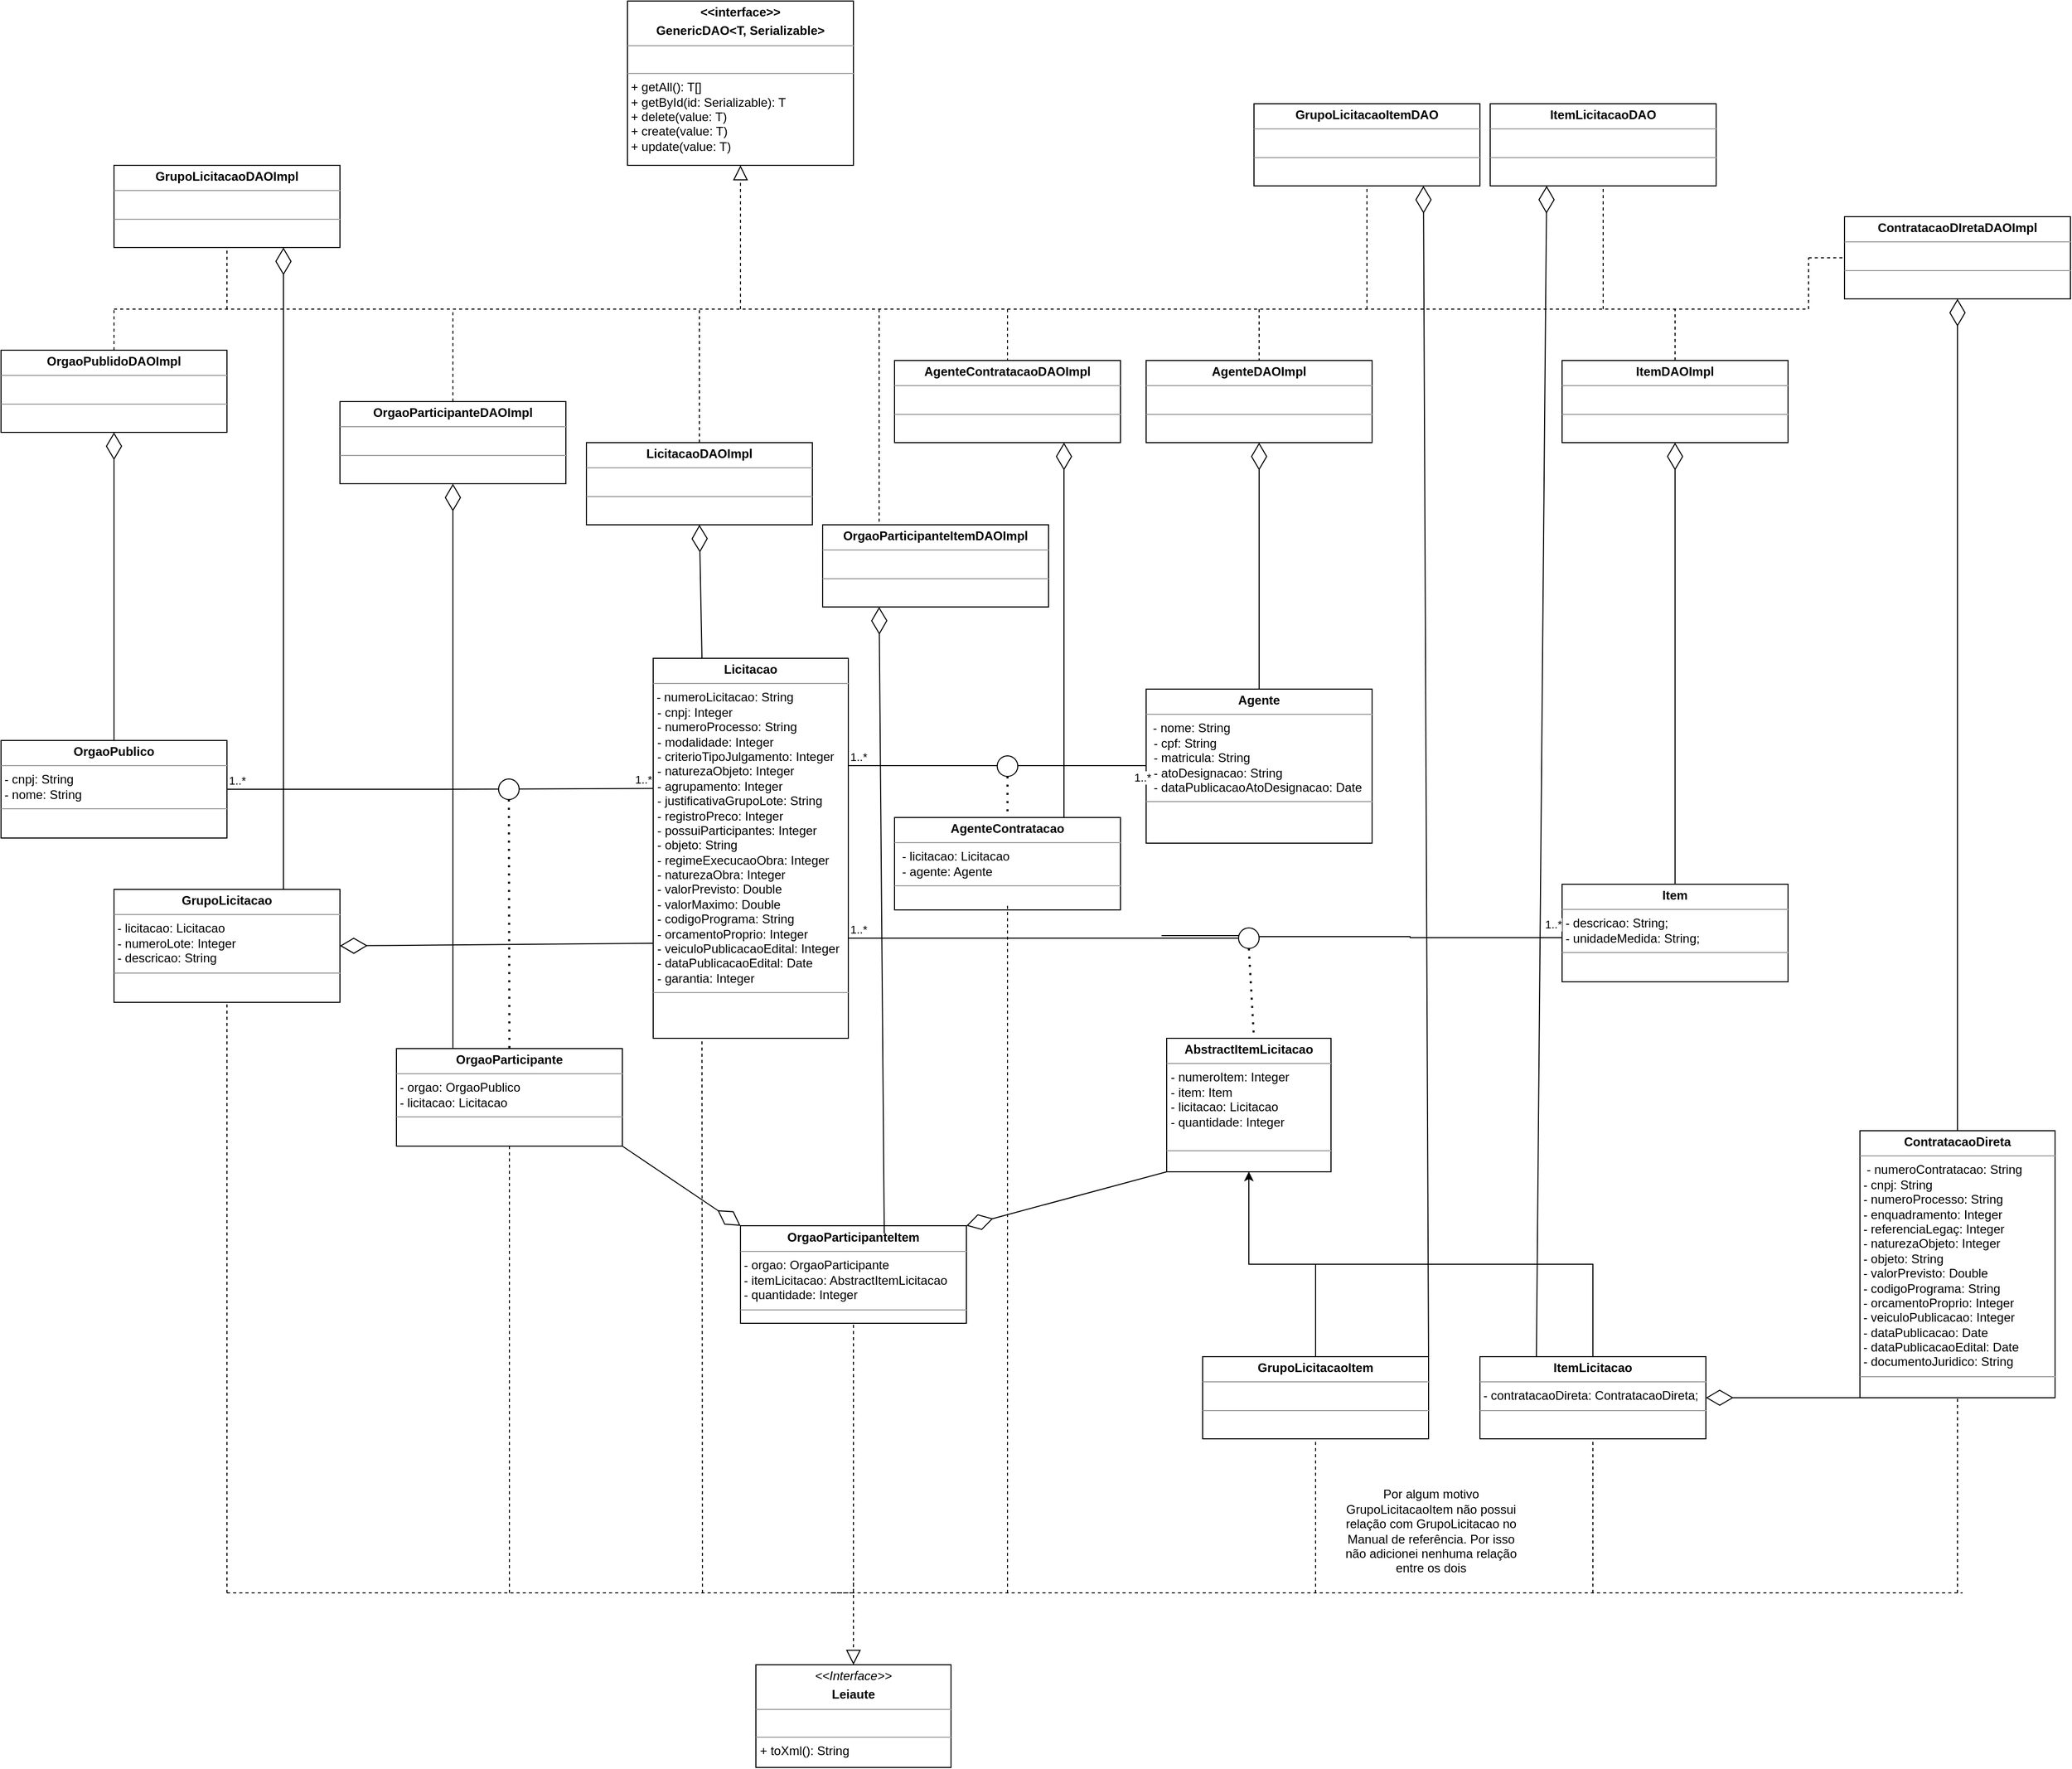 <mxfile version="21.7.4" type="github">
  <diagram id="C5RBs43oDa-KdzZeNtuy" name="Page-1">
    <mxGraphModel dx="2488" dy="1155" grid="1" gridSize="10" guides="1" tooltips="1" connect="1" arrows="1" fold="1" page="1" pageScale="1" pageWidth="2339" pageHeight="3300" math="0" shadow="0">
      <root>
        <mxCell id="WIyWlLk6GJQsqaUBKTNV-0" />
        <mxCell id="WIyWlLk6GJQsqaUBKTNV-1" parent="WIyWlLk6GJQsqaUBKTNV-0" />
        <mxCell id="pMRX2iktSqoQI3OCFCf_-0" value="&lt;p style=&quot;margin:0px;margin-top:4px;text-align:center;&quot;&gt;&lt;b&gt;Licitacao&lt;/b&gt;&lt;/p&gt;&lt;hr size=&quot;1&quot;&gt;&amp;nbsp;- numeroLicitacao: String&lt;p style=&quot;margin:0px;margin-left:4px;&quot;&gt;- cnpj: Integer&lt;br&gt;- numeroProcesso: String&lt;br&gt;- modalidade: Integer&lt;br&gt;- criterioTipoJulgamento: Integer&lt;br&gt;- naturezaObjeto: Integer&lt;br&gt;- agrupamento: Integer&lt;br&gt;- justificativaGrupoLote: String&lt;br&gt;- registroPreco: Integer&lt;br&gt;- possuiParticipantes: Integer&lt;br&gt;- objeto: String&lt;br&gt;- regimeExecucaoObra: Integer&lt;br&gt;- naturezaObra: Integer&lt;br&gt;- valorPrevisto: Double&lt;br&gt;- valorMaximo: Double&lt;br&gt;- codigoPrograma: String&lt;br&gt;- orcamentoProprio: Integer&lt;br&gt;- veiculoPublicacaoEdital: Integer&lt;br&gt;- dataPublicacaoEdital: Date&lt;br&gt;- garantia: Integer&lt;/p&gt;&lt;hr size=&quot;1&quot;&gt;&lt;p style=&quot;margin:0px;margin-left:4px;&quot;&gt;&lt;br&gt;&lt;/p&gt;" style="verticalAlign=top;align=left;overflow=fill;fontSize=12;fontFamily=Helvetica;html=1;whiteSpace=wrap;" parent="WIyWlLk6GJQsqaUBKTNV-1" vertex="1">
          <mxGeometry x="775" y="1910" width="190" height="370" as="geometry" />
        </mxCell>
        <mxCell id="pMRX2iktSqoQI3OCFCf_-1" value="&lt;p style=&quot;margin:0px;margin-top:4px;text-align:center;&quot;&gt;&lt;b&gt;ContratacaoDireta&lt;/b&gt;&lt;/p&gt;&lt;hr size=&quot;1&quot;&gt;&amp;nbsp; - numeroContratacao: String&lt;br&gt;&amp;nbsp;- cnpj: String&lt;br&gt;&amp;nbsp;- numeroProcesso: String&lt;br&gt;&amp;nbsp;- enquadramento: Integer&lt;br&gt;&amp;nbsp;- referenciaLegaç: Integer&lt;br&gt;&amp;nbsp;- naturezaObjeto: Integer&lt;br&gt;&amp;nbsp;- objeto: String&lt;br&gt;&amp;nbsp;- valorPrevisto: Double&lt;br&gt;&amp;nbsp;- codigoPrograma: String&lt;br&gt;&amp;nbsp;- orcamentoProprio: Integer&lt;br&gt;&amp;nbsp;- veiculoPublicacao: Integer&lt;br&gt;&amp;nbsp;- dataPublicacao: Date&lt;br&gt;&amp;nbsp;- dataPublicacaoEdital: Date&lt;br&gt;&amp;nbsp;- documentoJuridico: String&lt;br&gt;&lt;hr size=&quot;1&quot;&gt;&lt;p style=&quot;margin:0px;margin-left:4px;&quot;&gt;&lt;br&gt;&lt;/p&gt;" style="verticalAlign=top;align=left;overflow=fill;fontSize=12;fontFamily=Helvetica;html=1;whiteSpace=wrap;" parent="WIyWlLk6GJQsqaUBKTNV-1" vertex="1">
          <mxGeometry x="1950" y="2370" width="190" height="260" as="geometry" />
        </mxCell>
        <mxCell id="pMRX2iktSqoQI3OCFCf_-6" value="&lt;p style=&quot;margin:0px;margin-top:4px;text-align:center;&quot;&gt;&lt;b&gt;Agente&lt;/b&gt;&lt;/p&gt;&lt;hr size=&quot;1&quot;&gt;&amp;nbsp; - nome: String&lt;p style=&quot;margin:0px;margin-left:4px;&quot;&gt;&amp;nbsp;- cpf: String&lt;br&gt;&amp;nbsp;- matricula: String&lt;br&gt;&amp;nbsp;- atoDesignacao: String&lt;br&gt;&amp;nbsp;- dataPublicacaoAtoDesignacao: Date&lt;/p&gt;&lt;hr size=&quot;1&quot;&gt;&lt;p style=&quot;margin:0px;margin-left:4px;&quot;&gt;&lt;br&gt;&lt;/p&gt;" style="verticalAlign=top;align=left;overflow=fill;fontSize=12;fontFamily=Helvetica;html=1;whiteSpace=wrap;" parent="WIyWlLk6GJQsqaUBKTNV-1" vertex="1">
          <mxGeometry x="1255" y="1940" width="220" height="150" as="geometry" />
        </mxCell>
        <mxCell id="pMRX2iktSqoQI3OCFCf_-7" value="&lt;p style=&quot;margin:0px;margin-top:4px;text-align:center;&quot;&gt;&lt;b&gt;AgenteContratacao&lt;/b&gt;&lt;/p&gt;&lt;hr size=&quot;1&quot;&gt;&lt;p style=&quot;margin:0px;margin-left:4px;&quot;&gt;&amp;nbsp;- licitacao: Licitacao&lt;br&gt;&amp;nbsp;- agente: Agente&lt;br&gt;&lt;/p&gt;&lt;hr size=&quot;1&quot;&gt;&lt;p style=&quot;margin:0px;margin-left:4px;&quot;&gt;&lt;br&gt;&lt;/p&gt;" style="verticalAlign=top;align=left;overflow=fill;fontSize=12;fontFamily=Helvetica;html=1;whiteSpace=wrap;" parent="WIyWlLk6GJQsqaUBKTNV-1" vertex="1">
          <mxGeometry x="1010" y="2065" width="220" height="90" as="geometry" />
        </mxCell>
        <mxCell id="pMRX2iktSqoQI3OCFCf_-8" value="" style="endArrow=none;html=1;edgeStyle=orthogonalEdgeStyle;rounded=0;exitX=1;exitY=0.5;exitDx=0;exitDy=0;entryX=0;entryY=0.5;entryDx=0;entryDy=0;" parent="WIyWlLk6GJQsqaUBKTNV-1" edge="1">
          <mxGeometry relative="1" as="geometry">
            <mxPoint x="965" y="2014.52" as="sourcePoint" />
            <mxPoint x="1255" y="2014.52" as="targetPoint" />
          </mxGeometry>
        </mxCell>
        <mxCell id="pMRX2iktSqoQI3OCFCf_-9" value="&lt;div&gt;1..*&lt;/div&gt;" style="edgeLabel;resizable=0;html=1;align=left;verticalAlign=bottom;" parent="pMRX2iktSqoQI3OCFCf_-8" connectable="0" vertex="1">
          <mxGeometry x="-1" relative="1" as="geometry" />
        </mxCell>
        <mxCell id="pMRX2iktSqoQI3OCFCf_-10" value="&lt;div&gt;1..*&lt;/div&gt;" style="edgeLabel;resizable=0;html=1;align=right;verticalAlign=bottom;" parent="pMRX2iktSqoQI3OCFCf_-8" connectable="0" vertex="1">
          <mxGeometry x="1" relative="1" as="geometry">
            <mxPoint x="5" y="20" as="offset" />
          </mxGeometry>
        </mxCell>
        <mxCell id="pMRX2iktSqoQI3OCFCf_-12" value="" style="ellipse;whiteSpace=wrap;html=1;aspect=fixed;" parent="WIyWlLk6GJQsqaUBKTNV-1" vertex="1">
          <mxGeometry x="1110" y="2005" width="20" height="20" as="geometry" />
        </mxCell>
        <mxCell id="pMRX2iktSqoQI3OCFCf_-15" value="" style="endArrow=none;dashed=1;html=1;dashPattern=1 3;strokeWidth=2;rounded=0;entryX=0.5;entryY=0;entryDx=0;entryDy=0;" parent="WIyWlLk6GJQsqaUBKTNV-1" source="pMRX2iktSqoQI3OCFCf_-12" target="pMRX2iktSqoQI3OCFCf_-7" edge="1">
          <mxGeometry width="50" height="50" relative="1" as="geometry">
            <mxPoint x="1080" y="2135" as="sourcePoint" />
            <mxPoint x="1130" y="2085" as="targetPoint" />
          </mxGeometry>
        </mxCell>
        <mxCell id="pMRX2iktSqoQI3OCFCf_-49" style="edgeStyle=orthogonalEdgeStyle;rounded=0;orthogonalLoop=1;jettySize=auto;html=1;exitX=0.5;exitY=0;exitDx=0;exitDy=0;entryX=0.5;entryY=1;entryDx=0;entryDy=0;" parent="WIyWlLk6GJQsqaUBKTNV-1" source="pMRX2iktSqoQI3OCFCf_-16" target="pMRX2iktSqoQI3OCFCf_-45" edge="1">
          <mxGeometry relative="1" as="geometry" />
        </mxCell>
        <mxCell id="pMRX2iktSqoQI3OCFCf_-16" value="&lt;p style=&quot;margin:0px;margin-top:4px;text-align:center;&quot;&gt;&lt;b&gt;ItemLicitacao&lt;/b&gt;&lt;/p&gt;&lt;hr size=&quot;1&quot;&gt;&amp;nbsp;- contratacaoDireta: ContratacaoDireta;&lt;hr size=&quot;1&quot;&gt;&lt;p style=&quot;margin:0px;margin-left:4px;&quot;&gt;&lt;br&gt;&lt;/p&gt;" style="verticalAlign=top;align=left;overflow=fill;fontSize=12;fontFamily=Helvetica;html=1;whiteSpace=wrap;" parent="WIyWlLk6GJQsqaUBKTNV-1" vertex="1">
          <mxGeometry x="1580" y="2590" width="220" height="80" as="geometry" />
        </mxCell>
        <mxCell id="pMRX2iktSqoQI3OCFCf_-19" value="&lt;p style=&quot;margin:0px;margin-top:4px;text-align:center;&quot;&gt;&lt;b&gt;GrupoLicitacao&lt;/b&gt;&lt;/p&gt;&lt;hr size=&quot;1&quot;&gt;&lt;div&gt;&amp;nbsp;- licitacao: Licitacao&amp;nbsp;&lt;/div&gt;&lt;div&gt;&amp;nbsp;- numeroLote: Integer&amp;nbsp;&amp;nbsp;&lt;/div&gt;&lt;div&gt;&amp;nbsp;- descricao: String&lt;/div&gt;&lt;hr size=&quot;1&quot;&gt;&lt;p style=&quot;margin:0px;margin-left:4px;&quot;&gt;&lt;br&gt;&lt;/p&gt;" style="verticalAlign=top;align=left;overflow=fill;fontSize=12;fontFamily=Helvetica;html=1;whiteSpace=wrap;" parent="WIyWlLk6GJQsqaUBKTNV-1" vertex="1">
          <mxGeometry x="250" y="2135" width="220" height="110" as="geometry" />
        </mxCell>
        <mxCell id="pMRX2iktSqoQI3OCFCf_-20" value="" style="endArrow=diamondThin;endFill=0;endSize=24;html=1;rounded=0;exitX=0;exitY=0.75;exitDx=0;exitDy=0;entryX=1;entryY=0.5;entryDx=0;entryDy=0;" parent="WIyWlLk6GJQsqaUBKTNV-1" source="pMRX2iktSqoQI3OCFCf_-0" target="pMRX2iktSqoQI3OCFCf_-19" edge="1">
          <mxGeometry width="160" relative="1" as="geometry">
            <mxPoint x="1125" y="2290" as="sourcePoint" />
            <mxPoint x="1290" y="2415" as="targetPoint" />
          </mxGeometry>
        </mxCell>
        <mxCell id="pMRX2iktSqoQI3OCFCf_-51" style="edgeStyle=orthogonalEdgeStyle;rounded=0;orthogonalLoop=1;jettySize=auto;html=1;exitX=0.5;exitY=0;exitDx=0;exitDy=0;entryX=0.5;entryY=1;entryDx=0;entryDy=0;" parent="WIyWlLk6GJQsqaUBKTNV-1" source="pMRX2iktSqoQI3OCFCf_-22" target="pMRX2iktSqoQI3OCFCf_-45" edge="1">
          <mxGeometry relative="1" as="geometry" />
        </mxCell>
        <mxCell id="pMRX2iktSqoQI3OCFCf_-22" value="&lt;p style=&quot;margin:0px;margin-top:4px;text-align:center;&quot;&gt;&lt;b&gt;GrupoLicitacaoItem&lt;/b&gt;&lt;/p&gt;&lt;hr size=&quot;1&quot;&gt;&lt;div&gt;&lt;br&gt;&lt;/div&gt;&lt;hr size=&quot;1&quot;&gt;" style="verticalAlign=top;align=left;overflow=fill;fontSize=12;fontFamily=Helvetica;html=1;whiteSpace=wrap;" parent="WIyWlLk6GJQsqaUBKTNV-1" vertex="1">
          <mxGeometry x="1310" y="2590" width="220" height="80" as="geometry" />
        </mxCell>
        <mxCell id="pMRX2iktSqoQI3OCFCf_-24" value="&lt;p style=&quot;margin:0px;margin-top:4px;text-align:center;&quot;&gt;&lt;b&gt;Item&lt;/b&gt;&lt;/p&gt;&lt;hr size=&quot;1&quot;&gt;&amp;nbsp;- descricao: String;&lt;br&gt;&amp;nbsp;- unidadeMedida: String;&lt;hr size=&quot;1&quot;&gt;&lt;p style=&quot;margin:0px;margin-left:4px;&quot;&gt;&lt;br&gt;&lt;/p&gt;" style="verticalAlign=top;align=left;overflow=fill;fontSize=12;fontFamily=Helvetica;html=1;whiteSpace=wrap;" parent="WIyWlLk6GJQsqaUBKTNV-1" vertex="1">
          <mxGeometry x="1660" y="2130" width="220" height="95" as="geometry" />
        </mxCell>
        <mxCell id="pMRX2iktSqoQI3OCFCf_-31" value="&lt;p style=&quot;margin:0px;margin-top:4px;text-align:center;&quot;&gt;&lt;b&gt;OrgaoPublico&lt;/b&gt;&lt;br&gt;&lt;/p&gt;&lt;hr size=&quot;1&quot;&gt;&lt;div&gt;&amp;nbsp;- cnpj: String&lt;/div&gt;&lt;div&gt;&amp;nbsp;- nome: String&lt;br&gt;&lt;/div&gt;&lt;hr size=&quot;1&quot;&gt;&lt;p style=&quot;margin:0px;margin-left:4px;&quot;&gt;&lt;br&gt;&lt;/p&gt;" style="verticalAlign=top;align=left;overflow=fill;fontSize=12;fontFamily=Helvetica;html=1;whiteSpace=wrap;" parent="WIyWlLk6GJQsqaUBKTNV-1" vertex="1">
          <mxGeometry x="140" y="1990" width="220" height="95" as="geometry" />
        </mxCell>
        <mxCell id="pMRX2iktSqoQI3OCFCf_-32" value="" style="endArrow=none;html=1;edgeStyle=orthogonalEdgeStyle;rounded=0;entryX=0.002;entryY=0.198;entryDx=0;entryDy=0;entryPerimeter=0;" parent="WIyWlLk6GJQsqaUBKTNV-1" source="pMRX2iktSqoQI3OCFCf_-31" edge="1">
          <mxGeometry relative="1" as="geometry">
            <mxPoint x="484.48" y="2037.5" as="sourcePoint" />
            <mxPoint x="774.86" y="2036.8" as="targetPoint" />
          </mxGeometry>
        </mxCell>
        <mxCell id="pMRX2iktSqoQI3OCFCf_-33" value="&lt;div&gt;1..*&lt;/div&gt;" style="edgeLabel;resizable=0;html=1;align=left;verticalAlign=bottom;" parent="pMRX2iktSqoQI3OCFCf_-32" connectable="0" vertex="1">
          <mxGeometry x="-1" relative="1" as="geometry" />
        </mxCell>
        <mxCell id="pMRX2iktSqoQI3OCFCf_-34" value="&lt;div&gt;1..*&lt;/div&gt;" style="edgeLabel;resizable=0;html=1;align=right;verticalAlign=bottom;" parent="pMRX2iktSqoQI3OCFCf_-32" connectable="0" vertex="1">
          <mxGeometry x="1" relative="1" as="geometry" />
        </mxCell>
        <mxCell id="pMRX2iktSqoQI3OCFCf_-35" value="" style="ellipse;whiteSpace=wrap;html=1;aspect=fixed;" parent="WIyWlLk6GJQsqaUBKTNV-1" vertex="1">
          <mxGeometry x="624.48" y="2027.5" width="20" height="20" as="geometry" />
        </mxCell>
        <mxCell id="pMRX2iktSqoQI3OCFCf_-36" value="" style="endArrow=none;dashed=1;html=1;dashPattern=1 3;strokeWidth=2;rounded=0;entryX=0.5;entryY=0;entryDx=0;entryDy=0;" parent="WIyWlLk6GJQsqaUBKTNV-1" source="pMRX2iktSqoQI3OCFCf_-35" target="pMRX2iktSqoQI3OCFCf_-37" edge="1">
          <mxGeometry width="50" height="50" relative="1" as="geometry">
            <mxPoint x="595" y="2010" as="sourcePoint" />
            <mxPoint x="635" y="2050" as="targetPoint" />
          </mxGeometry>
        </mxCell>
        <mxCell id="pMRX2iktSqoQI3OCFCf_-37" value="&lt;p style=&quot;margin:0px;margin-top:4px;text-align:center;&quot;&gt;&lt;b&gt;OrgaoParticipante&lt;/b&gt;&lt;br&gt;&lt;/p&gt;&lt;hr size=&quot;1&quot;&gt;&lt;div&gt;&amp;nbsp;- orgao: OrgaoPublico&lt;/div&gt;&lt;div&gt;&amp;nbsp;- licitacao: Licitacao&lt;br&gt;&lt;/div&gt;&lt;hr size=&quot;1&quot;&gt;&lt;p style=&quot;margin:0px;margin-left:4px;&quot;&gt;&lt;br&gt;&lt;/p&gt;" style="verticalAlign=top;align=left;overflow=fill;fontSize=12;fontFamily=Helvetica;html=1;whiteSpace=wrap;" parent="WIyWlLk6GJQsqaUBKTNV-1" vertex="1">
          <mxGeometry x="525" y="2290" width="220" height="95" as="geometry" />
        </mxCell>
        <mxCell id="pMRX2iktSqoQI3OCFCf_-38" value="&lt;p style=&quot;margin:0px;margin-top:4px;text-align:center;&quot;&gt;&lt;b&gt;OrgaoParticipanteItem&lt;/b&gt;&lt;br&gt;&lt;/p&gt;&lt;hr size=&quot;1&quot;&gt;&lt;div&gt;&amp;nbsp;- orgao: OrgaoParticipante&lt;br&gt;&lt;/div&gt;&lt;div&gt;&amp;nbsp;- itemLicitacao: AbstractItemLicitacao&lt;/div&gt;&lt;div&gt;&amp;nbsp;- quantidade: Integer&lt;br&gt;&lt;/div&gt;&lt;hr size=&quot;1&quot;&gt;&lt;p style=&quot;margin:0px;margin-left:4px;&quot;&gt;&lt;br&gt;&lt;/p&gt;" style="verticalAlign=top;align=left;overflow=fill;fontSize=12;fontFamily=Helvetica;html=1;whiteSpace=wrap;" parent="WIyWlLk6GJQsqaUBKTNV-1" vertex="1">
          <mxGeometry x="860" y="2462.5" width="220" height="95" as="geometry" />
        </mxCell>
        <mxCell id="pMRX2iktSqoQI3OCFCf_-45" value="&lt;p style=&quot;margin:0px;margin-top:4px;text-align:center;&quot;&gt;&lt;b&gt;AbstractItemLicitacao&lt;/b&gt;&lt;br&gt;&lt;/p&gt;&lt;hr size=&quot;1&quot;&gt;&lt;p style=&quot;margin:0px;margin-left:4px;&quot;&gt;- numeroItem: Integer&lt;/p&gt;&lt;p style=&quot;margin:0px;margin-left:4px;&quot;&gt;- item: Item&lt;/p&gt;&lt;p style=&quot;margin:0px;margin-left:4px;&quot;&gt;- licitacao: Licitacao&lt;/p&gt;&lt;p style=&quot;margin:0px;margin-left:4px;&quot;&gt;- quantidade: Integer&lt;br&gt;&lt;/p&gt;&lt;p style=&quot;margin:0px;margin-left:4px;&quot;&gt;&lt;br&gt;&lt;/p&gt;&lt;hr size=&quot;1&quot;&gt;&lt;p style=&quot;margin:0px;margin-left:4px;&quot;&gt;&lt;br&gt;&lt;/p&gt;" style="verticalAlign=top;align=left;overflow=fill;fontSize=12;fontFamily=Helvetica;html=1;whiteSpace=wrap;" parent="WIyWlLk6GJQsqaUBKTNV-1" vertex="1">
          <mxGeometry x="1275" y="2280" width="160" height="130" as="geometry" />
        </mxCell>
        <mxCell id="pMRX2iktSqoQI3OCFCf_-52" value="" style="endArrow=diamondThin;endFill=0;endSize=24;html=1;rounded=0;exitX=0;exitY=1;exitDx=0;exitDy=0;entryX=1;entryY=0.5;entryDx=0;entryDy=0;" parent="WIyWlLk6GJQsqaUBKTNV-1" source="pMRX2iktSqoQI3OCFCf_-1" target="pMRX2iktSqoQI3OCFCf_-16" edge="1">
          <mxGeometry width="160" relative="1" as="geometry">
            <mxPoint x="975" y="2290" as="sourcePoint" />
            <mxPoint x="1360" y="2390" as="targetPoint" />
          </mxGeometry>
        </mxCell>
        <mxCell id="pMRX2iktSqoQI3OCFCf_-56" value="Por algum motivo GrupoLicitacaoItem não possui relação com GrupoLicitacao no Manual de referência. Por isso não adicionei nenhuma relação entre os dois" style="text;html=1;strokeColor=none;fillColor=none;align=center;verticalAlign=middle;whiteSpace=wrap;rounded=0;" parent="WIyWlLk6GJQsqaUBKTNV-1" vertex="1">
          <mxGeometry x="1440" y="2720" width="185" height="80" as="geometry" />
        </mxCell>
        <mxCell id="pMRX2iktSqoQI3OCFCf_-58" value="" style="endArrow=none;html=1;edgeStyle=orthogonalEdgeStyle;rounded=0;entryX=0;entryY=0.5;entryDx=0;entryDy=0;" parent="WIyWlLk6GJQsqaUBKTNV-1" target="pMRX2iktSqoQI3OCFCf_-24" edge="1">
          <mxGeometry relative="1" as="geometry">
            <mxPoint x="1360" y="2181" as="sourcePoint" />
            <mxPoint x="1655" y="2183.75" as="targetPoint" />
            <Array as="points">
              <mxPoint x="1512" y="2181" />
              <mxPoint x="1512" y="2182" />
            </Array>
          </mxGeometry>
        </mxCell>
        <mxCell id="pMRX2iktSqoQI3OCFCf_-60" value="&lt;div&gt;1..*&lt;/div&gt;" style="edgeLabel;resizable=0;html=1;align=right;verticalAlign=bottom;" parent="pMRX2iktSqoQI3OCFCf_-58" connectable="0" vertex="1">
          <mxGeometry x="1" relative="1" as="geometry" />
        </mxCell>
        <mxCell id="pMRX2iktSqoQI3OCFCf_-62" value="" style="endArrow=none;dashed=1;html=1;dashPattern=1 3;strokeWidth=2;rounded=0;entryX=0.5;entryY=0;entryDx=0;entryDy=0;exitX=0.5;exitY=1;exitDx=0;exitDy=0;" parent="WIyWlLk6GJQsqaUBKTNV-1" source="pMRX2iktSqoQI3OCFCf_-61" edge="1">
          <mxGeometry width="50" height="50" relative="1" as="geometry">
            <mxPoint x="1360" y="2190" as="sourcePoint" />
            <mxPoint x="1360" y="2280" as="targetPoint" />
          </mxGeometry>
        </mxCell>
        <mxCell id="pMRX2iktSqoQI3OCFCf_-63" value="" style="endArrow=none;html=1;edgeStyle=orthogonalEdgeStyle;rounded=0;exitX=1;exitY=0.75;exitDx=0;exitDy=0;" parent="WIyWlLk6GJQsqaUBKTNV-1" edge="1">
          <mxGeometry relative="1" as="geometry">
            <mxPoint x="965" y="2182.48" as="sourcePoint" />
            <mxPoint x="1270" y="2180" as="targetPoint" />
            <Array as="points">
              <mxPoint x="1360" y="2182" />
              <mxPoint x="1360" y="2180" />
            </Array>
          </mxGeometry>
        </mxCell>
        <mxCell id="pMRX2iktSqoQI3OCFCf_-64" value="&lt;div&gt;1..*&lt;/div&gt;" style="edgeLabel;resizable=0;html=1;align=left;verticalAlign=bottom;" parent="pMRX2iktSqoQI3OCFCf_-63" connectable="0" vertex="1">
          <mxGeometry x="-1" relative="1" as="geometry" />
        </mxCell>
        <mxCell id="pMRX2iktSqoQI3OCFCf_-66" value="" style="endArrow=diamondThin;endFill=0;endSize=24;html=1;rounded=0;exitX=0;exitY=1;exitDx=0;exitDy=0;entryX=1;entryY=0;entryDx=0;entryDy=0;" parent="WIyWlLk6GJQsqaUBKTNV-1" source="pMRX2iktSqoQI3OCFCf_-45" target="pMRX2iktSqoQI3OCFCf_-38" edge="1">
          <mxGeometry width="160" relative="1" as="geometry">
            <mxPoint x="1150" y="2425" as="sourcePoint" />
            <mxPoint x="1070" y="2485" as="targetPoint" />
          </mxGeometry>
        </mxCell>
        <mxCell id="pMRX2iktSqoQI3OCFCf_-67" value="" style="endArrow=diamondThin;endFill=0;endSize=24;html=1;rounded=0;exitX=1;exitY=1;exitDx=0;exitDy=0;entryX=0;entryY=0;entryDx=0;entryDy=0;" parent="WIyWlLk6GJQsqaUBKTNV-1" source="pMRX2iktSqoQI3OCFCf_-37" target="pMRX2iktSqoQI3OCFCf_-38" edge="1">
          <mxGeometry width="160" relative="1" as="geometry">
            <mxPoint x="1840" y="2580" as="sourcePoint" />
            <mxPoint x="1760" y="2640" as="targetPoint" />
          </mxGeometry>
        </mxCell>
        <mxCell id="dW7XB2EOjEEVIKZ2SlPr-0" value="&lt;p style=&quot;margin:0px;margin-top:4px;text-align:center;&quot;&gt;&lt;b&gt;&amp;lt;&amp;lt;interface&amp;gt;&amp;gt;&lt;br&gt;&lt;/b&gt;&lt;/p&gt;&lt;p style=&quot;margin:0px;margin-top:4px;text-align:center;&quot;&gt;&lt;b&gt;GenericDAO&amp;lt;T, Serializable&amp;gt;&lt;/b&gt;&lt;/p&gt;&lt;hr size=&quot;1&quot;&gt;&lt;br&gt;&lt;hr size=&quot;1&quot;&gt;&lt;div&gt;&amp;nbsp;+ getAll(): T[]&lt;/div&gt;&lt;div&gt;&amp;nbsp;+ getById(id: Serializable): T&lt;br&gt;&lt;/div&gt;&lt;div&gt;&amp;nbsp;+ delete(value: T)&lt;/div&gt;&lt;div&gt;&amp;nbsp;+ create(value: T)&lt;/div&gt;&amp;nbsp;+ update(value: T)&lt;p style=&quot;margin:0px;margin-left:4px;&quot;&gt;&lt;/p&gt;" style="verticalAlign=top;align=left;overflow=fill;fontSize=12;fontFamily=Helvetica;html=1;whiteSpace=wrap;" vertex="1" parent="WIyWlLk6GJQsqaUBKTNV-1">
          <mxGeometry x="750" y="1270" width="220" height="160" as="geometry" />
        </mxCell>
        <mxCell id="dW7XB2EOjEEVIKZ2SlPr-8" value="&lt;p style=&quot;margin:0px;margin-top:4px;text-align:center;&quot;&gt;&lt;b&gt;LicitacaoDAOImpl&lt;/b&gt;&lt;/p&gt;&lt;hr size=&quot;1&quot;&gt;&lt;br&gt;&lt;hr size=&quot;1&quot;&gt;&lt;br&gt;&lt;p style=&quot;margin:0px;margin-left:4px;&quot;&gt;&lt;/p&gt;" style="verticalAlign=top;align=left;overflow=fill;fontSize=12;fontFamily=Helvetica;html=1;whiteSpace=wrap;" vertex="1" parent="WIyWlLk6GJQsqaUBKTNV-1">
          <mxGeometry x="710" y="1700" width="220" height="80" as="geometry" />
        </mxCell>
        <mxCell id="dW7XB2EOjEEVIKZ2SlPr-11" value="" style="endArrow=diamondThin;endFill=0;endSize=24;html=1;rounded=0;exitX=0.25;exitY=0;exitDx=0;exitDy=0;entryX=0.5;entryY=1;entryDx=0;entryDy=0;" edge="1" parent="WIyWlLk6GJQsqaUBKTNV-1" source="pMRX2iktSqoQI3OCFCf_-0" target="dW7XB2EOjEEVIKZ2SlPr-8">
          <mxGeometry width="160" relative="1" as="geometry">
            <mxPoint x="1010" y="1830" as="sourcePoint" />
            <mxPoint x="1100" y="1870" as="targetPoint" />
          </mxGeometry>
        </mxCell>
        <mxCell id="dW7XB2EOjEEVIKZ2SlPr-15" value="&lt;p style=&quot;margin:0px;margin-top:4px;text-align:center;&quot;&gt;&lt;b&gt;AgenteContratacaoDAOImpl&lt;/b&gt;&lt;br&gt;&lt;/p&gt;&lt;hr size=&quot;1&quot;&gt;&lt;br&gt;&lt;hr size=&quot;1&quot;&gt;&lt;br&gt;&lt;p style=&quot;margin:0px;margin-left:4px;&quot;&gt;&lt;/p&gt;" style="verticalAlign=top;align=left;overflow=fill;fontSize=12;fontFamily=Helvetica;html=1;whiteSpace=wrap;" vertex="1" parent="WIyWlLk6GJQsqaUBKTNV-1">
          <mxGeometry x="1010" y="1620" width="220" height="80" as="geometry" />
        </mxCell>
        <mxCell id="dW7XB2EOjEEVIKZ2SlPr-17" value="" style="endArrow=diamondThin;endFill=0;endSize=24;html=1;rounded=0;exitX=0.75;exitY=0;exitDx=0;exitDy=0;entryX=0.75;entryY=1;entryDx=0;entryDy=0;" edge="1" parent="WIyWlLk6GJQsqaUBKTNV-1" source="pMRX2iktSqoQI3OCFCf_-7" target="dW7XB2EOjEEVIKZ2SlPr-15">
          <mxGeometry width="160" relative="1" as="geometry">
            <mxPoint x="1170" y="1970" as="sourcePoint" />
            <mxPoint x="1170" y="1900" as="targetPoint" />
          </mxGeometry>
        </mxCell>
        <mxCell id="dW7XB2EOjEEVIKZ2SlPr-18" value="&lt;p style=&quot;margin:0px;margin-top:4px;text-align:center;&quot;&gt;&lt;b&gt;AgenteDAOImpl&lt;/b&gt;&lt;br&gt;&lt;/p&gt;&lt;hr size=&quot;1&quot;&gt;&lt;br&gt;&lt;hr size=&quot;1&quot;&gt;&lt;br&gt;&lt;p style=&quot;margin:0px;margin-left:4px;&quot;&gt;&lt;/p&gt;" style="verticalAlign=top;align=left;overflow=fill;fontSize=12;fontFamily=Helvetica;html=1;whiteSpace=wrap;" vertex="1" parent="WIyWlLk6GJQsqaUBKTNV-1">
          <mxGeometry x="1255" y="1620" width="220" height="80" as="geometry" />
        </mxCell>
        <mxCell id="dW7XB2EOjEEVIKZ2SlPr-19" value="" style="endArrow=diamondThin;endFill=0;endSize=24;html=1;rounded=0;exitX=0.5;exitY=0;exitDx=0;exitDy=0;entryX=0.5;entryY=1;entryDx=0;entryDy=0;" edge="1" parent="WIyWlLk6GJQsqaUBKTNV-1" source="pMRX2iktSqoQI3OCFCf_-6" target="dW7XB2EOjEEVIKZ2SlPr-18">
          <mxGeometry width="160" relative="1" as="geometry">
            <mxPoint x="1390" y="1920" as="sourcePoint" />
            <mxPoint x="1390" y="1850" as="targetPoint" />
          </mxGeometry>
        </mxCell>
        <mxCell id="dW7XB2EOjEEVIKZ2SlPr-21" value="&lt;p style=&quot;margin:0px;margin-top:4px;text-align:center;&quot;&gt;&lt;b&gt;ItemDAOImpl&lt;/b&gt;&lt;/p&gt;&lt;hr size=&quot;1&quot;&gt;&lt;br&gt;&lt;hr size=&quot;1&quot;&gt;&lt;p style=&quot;margin:0px;margin-left:4px;&quot;&gt;&lt;br&gt;&lt;/p&gt;" style="verticalAlign=top;align=left;overflow=fill;fontSize=12;fontFamily=Helvetica;html=1;whiteSpace=wrap;" vertex="1" parent="WIyWlLk6GJQsqaUBKTNV-1">
          <mxGeometry x="1660" y="1620" width="220" height="80" as="geometry" />
        </mxCell>
        <mxCell id="dW7XB2EOjEEVIKZ2SlPr-22" value="" style="endArrow=diamondThin;endFill=0;endSize=24;html=1;rounded=0;exitX=0.5;exitY=0;exitDx=0;exitDy=0;entryX=0.5;entryY=1;entryDx=0;entryDy=0;" edge="1" parent="WIyWlLk6GJQsqaUBKTNV-1" source="pMRX2iktSqoQI3OCFCf_-24" target="dW7XB2EOjEEVIKZ2SlPr-21">
          <mxGeometry width="160" relative="1" as="geometry">
            <mxPoint x="1669.23" y="2010" as="sourcePoint" />
            <mxPoint x="1669.23" y="1910" as="targetPoint" />
          </mxGeometry>
        </mxCell>
        <mxCell id="dW7XB2EOjEEVIKZ2SlPr-24" value="&lt;p style=&quot;margin:0px;margin-top:4px;text-align:center;&quot;&gt;&lt;b&gt;ContratacaoDIretaDAOImpl&lt;/b&gt;&lt;/p&gt;&lt;hr size=&quot;1&quot;&gt;&lt;br&gt;&lt;hr size=&quot;1&quot;&gt;&lt;p style=&quot;margin:0px;margin-left:4px;&quot;&gt;&lt;br&gt;&lt;/p&gt;" style="verticalAlign=top;align=left;overflow=fill;fontSize=12;fontFamily=Helvetica;html=1;whiteSpace=wrap;" vertex="1" parent="WIyWlLk6GJQsqaUBKTNV-1">
          <mxGeometry x="1935" y="1480" width="220" height="80" as="geometry" />
        </mxCell>
        <mxCell id="dW7XB2EOjEEVIKZ2SlPr-25" value="" style="endArrow=diamondThin;endFill=0;endSize=24;html=1;rounded=0;exitX=0.5;exitY=0;exitDx=0;exitDy=0;entryX=0.5;entryY=1;entryDx=0;entryDy=0;" edge="1" parent="WIyWlLk6GJQsqaUBKTNV-1" source="pMRX2iktSqoQI3OCFCf_-1" target="dW7XB2EOjEEVIKZ2SlPr-24">
          <mxGeometry width="160" relative="1" as="geometry">
            <mxPoint x="1920" y="2047.5" as="sourcePoint" />
            <mxPoint x="1920" y="1742.5" as="targetPoint" />
          </mxGeometry>
        </mxCell>
        <mxCell id="dW7XB2EOjEEVIKZ2SlPr-28" value="&lt;p style=&quot;margin:0px;margin-top:4px;text-align:center;&quot;&gt;&lt;b&gt;OrgaoPublidoDAOImpl&lt;/b&gt;&lt;/p&gt;&lt;hr size=&quot;1&quot;&gt;&lt;br&gt;&lt;hr size=&quot;1&quot;&gt;&lt;br&gt;&lt;p style=&quot;margin:0px;margin-left:4px;&quot;&gt;&lt;/p&gt;" style="verticalAlign=top;align=left;overflow=fill;fontSize=12;fontFamily=Helvetica;html=1;whiteSpace=wrap;" vertex="1" parent="WIyWlLk6GJQsqaUBKTNV-1">
          <mxGeometry x="140" y="1610" width="220" height="80" as="geometry" />
        </mxCell>
        <mxCell id="dW7XB2EOjEEVIKZ2SlPr-29" value="" style="endArrow=diamondThin;endFill=0;endSize=24;html=1;rounded=0;exitX=0.5;exitY=0;exitDx=0;exitDy=0;entryX=0.5;entryY=1;entryDx=0;entryDy=0;" edge="1" parent="WIyWlLk6GJQsqaUBKTNV-1" source="pMRX2iktSqoQI3OCFCf_-31" target="dW7XB2EOjEEVIKZ2SlPr-28">
          <mxGeometry width="160" relative="1" as="geometry">
            <mxPoint x="280" y="1920" as="sourcePoint" />
            <mxPoint x="280" y="1850" as="targetPoint" />
          </mxGeometry>
        </mxCell>
        <mxCell id="dW7XB2EOjEEVIKZ2SlPr-31" value="&lt;p style=&quot;margin:0px;margin-top:4px;text-align:center;&quot;&gt;&lt;b&gt;GrupoLicitacaoDAOImpl&lt;/b&gt;&lt;/p&gt;&lt;hr size=&quot;1&quot;&gt;&lt;div&gt;&amp;nbsp;&lt;br&gt;&lt;/div&gt;&lt;hr size=&quot;1&quot;&gt;&lt;p style=&quot;margin:0px;margin-left:4px;&quot;&gt;&lt;br&gt;&lt;/p&gt;" style="verticalAlign=top;align=left;overflow=fill;fontSize=12;fontFamily=Helvetica;html=1;whiteSpace=wrap;" vertex="1" parent="WIyWlLk6GJQsqaUBKTNV-1">
          <mxGeometry x="250" y="1430" width="220" height="80" as="geometry" />
        </mxCell>
        <mxCell id="dW7XB2EOjEEVIKZ2SlPr-33" value="" style="endArrow=diamondThin;endFill=0;endSize=24;html=1;rounded=0;exitX=0.75;exitY=0;exitDx=0;exitDy=0;entryX=0.75;entryY=1;entryDx=0;entryDy=0;" edge="1" parent="WIyWlLk6GJQsqaUBKTNV-1" source="pMRX2iktSqoQI3OCFCf_-19" target="dW7XB2EOjEEVIKZ2SlPr-31">
          <mxGeometry width="160" relative="1" as="geometry">
            <mxPoint x="260" y="2000" as="sourcePoint" />
            <mxPoint x="260" y="1840" as="targetPoint" />
          </mxGeometry>
        </mxCell>
        <mxCell id="dW7XB2EOjEEVIKZ2SlPr-34" value="&lt;p style=&quot;margin:0px;margin-top:4px;text-align:center;&quot;&gt;&lt;b&gt;OrgaoParticipanteDAOImpl&lt;/b&gt;&lt;br&gt;&lt;/p&gt;&lt;hr size=&quot;1&quot;&gt;&lt;div&gt;&amp;nbsp;&lt;/div&gt;&lt;hr size=&quot;1&quot;&gt;&lt;p style=&quot;margin:0px;margin-left:4px;&quot;&gt;&lt;br&gt;&lt;/p&gt;" style="verticalAlign=top;align=left;overflow=fill;fontSize=12;fontFamily=Helvetica;html=1;whiteSpace=wrap;" vertex="1" parent="WIyWlLk6GJQsqaUBKTNV-1">
          <mxGeometry x="470" y="1660" width="220" height="80" as="geometry" />
        </mxCell>
        <mxCell id="dW7XB2EOjEEVIKZ2SlPr-36" value="" style="endArrow=diamondThin;endFill=0;endSize=24;html=1;rounded=0;exitX=0.25;exitY=0;exitDx=0;exitDy=0;entryX=0.5;entryY=1;entryDx=0;entryDy=0;" edge="1" parent="WIyWlLk6GJQsqaUBKTNV-1" source="pMRX2iktSqoQI3OCFCf_-37" target="dW7XB2EOjEEVIKZ2SlPr-34">
          <mxGeometry width="160" relative="1" as="geometry">
            <mxPoint x="450" y="1980" as="sourcePoint" />
            <mxPoint x="450" y="1820" as="targetPoint" />
          </mxGeometry>
        </mxCell>
        <mxCell id="dW7XB2EOjEEVIKZ2SlPr-37" value="&lt;p style=&quot;margin:0px;margin-top:4px;text-align:center;&quot;&gt;&lt;b&gt;OrgaoParticipanteItemDAOImpl&lt;/b&gt;&lt;br&gt;&lt;/p&gt;&lt;hr size=&quot;1&quot;&gt;&lt;br&gt;&lt;hr size=&quot;1&quot;&gt;&lt;br&gt;&lt;p style=&quot;margin:0px;margin-left:4px;&quot;&gt;&lt;/p&gt;" style="verticalAlign=top;align=left;overflow=fill;fontSize=12;fontFamily=Helvetica;html=1;whiteSpace=wrap;" vertex="1" parent="WIyWlLk6GJQsqaUBKTNV-1">
          <mxGeometry x="940" y="1780" width="220" height="80" as="geometry" />
        </mxCell>
        <mxCell id="dW7XB2EOjEEVIKZ2SlPr-39" value="" style="endArrow=diamondThin;endFill=0;endSize=24;html=1;rounded=0;entryX=0.25;entryY=1;entryDx=0;entryDy=0;" edge="1" parent="WIyWlLk6GJQsqaUBKTNV-1" target="dW7XB2EOjEEVIKZ2SlPr-37">
          <mxGeometry width="160" relative="1" as="geometry">
            <mxPoint x="1000" y="2470" as="sourcePoint" />
            <mxPoint x="1000" y="1875" as="targetPoint" />
          </mxGeometry>
        </mxCell>
        <mxCell id="dW7XB2EOjEEVIKZ2SlPr-40" value="&lt;p style=&quot;margin:0px;margin-top:4px;text-align:center;&quot;&gt;&lt;i&gt;&amp;lt;&amp;lt;Interface&amp;gt;&amp;gt;&lt;/i&gt;&lt;/p&gt;&lt;p style=&quot;margin:0px;margin-top:4px;text-align:center;&quot;&gt;&lt;b&gt;Leiaute&lt;/b&gt;&lt;br&gt;&lt;/p&gt;&lt;hr size=&quot;1&quot;&gt;&lt;p style=&quot;margin:0px;margin-left:4px;&quot;&gt;&lt;br&gt;&lt;/p&gt;&lt;hr size=&quot;1&quot;&gt;&lt;p style=&quot;margin:0px;margin-left:4px;&quot;&gt;+ toXml(): String&lt;br&gt;&lt;/p&gt;" style="verticalAlign=top;align=left;overflow=fill;fontSize=12;fontFamily=Helvetica;html=1;whiteSpace=wrap;" vertex="1" parent="WIyWlLk6GJQsqaUBKTNV-1">
          <mxGeometry x="875" y="2890" width="190" height="100" as="geometry" />
        </mxCell>
        <mxCell id="dW7XB2EOjEEVIKZ2SlPr-43" value="" style="endArrow=none;dashed=1;html=1;rounded=0;" edge="1" parent="WIyWlLk6GJQsqaUBKTNV-1">
          <mxGeometry width="50" height="50" relative="1" as="geometry">
            <mxPoint x="950" y="2820" as="sourcePoint" />
            <mxPoint x="2050" y="2820" as="targetPoint" />
          </mxGeometry>
        </mxCell>
        <mxCell id="dW7XB2EOjEEVIKZ2SlPr-45" value="" style="endArrow=none;dashed=1;html=1;rounded=0;entryX=0.5;entryY=1;entryDx=0;entryDy=0;" edge="1" parent="WIyWlLk6GJQsqaUBKTNV-1" target="pMRX2iktSqoQI3OCFCf_-1">
          <mxGeometry width="50" height="50" relative="1" as="geometry">
            <mxPoint x="2045" y="2820" as="sourcePoint" />
            <mxPoint x="1730" y="2660" as="targetPoint" />
          </mxGeometry>
        </mxCell>
        <mxCell id="dW7XB2EOjEEVIKZ2SlPr-46" value="" style="endArrow=none;dashed=1;html=1;rounded=0;entryX=0.5;entryY=1;entryDx=0;entryDy=0;" edge="1" parent="WIyWlLk6GJQsqaUBKTNV-1" target="pMRX2iktSqoQI3OCFCf_-16">
          <mxGeometry width="50" height="50" relative="1" as="geometry">
            <mxPoint x="1690" y="2820" as="sourcePoint" />
            <mxPoint x="1630" y="2780" as="targetPoint" />
          </mxGeometry>
        </mxCell>
        <mxCell id="dW7XB2EOjEEVIKZ2SlPr-47" value="" style="endArrow=none;dashed=1;html=1;rounded=0;entryX=0.5;entryY=1;entryDx=0;entryDy=0;" edge="1" parent="WIyWlLk6GJQsqaUBKTNV-1" target="pMRX2iktSqoQI3OCFCf_-22">
          <mxGeometry width="50" height="50" relative="1" as="geometry">
            <mxPoint x="1420" y="2820" as="sourcePoint" />
            <mxPoint x="1210" y="2700" as="targetPoint" />
          </mxGeometry>
        </mxCell>
        <mxCell id="dW7XB2EOjEEVIKZ2SlPr-49" value="" style="endArrow=none;dashed=1;html=1;rounded=0;entryX=0.5;entryY=1;entryDx=0;entryDy=0;" edge="1" parent="WIyWlLk6GJQsqaUBKTNV-1" target="pMRX2iktSqoQI3OCFCf_-38">
          <mxGeometry width="50" height="50" relative="1" as="geometry">
            <mxPoint x="970" y="2820" as="sourcePoint" />
            <mxPoint x="965" y="2710" as="targetPoint" />
          </mxGeometry>
        </mxCell>
        <mxCell id="dW7XB2EOjEEVIKZ2SlPr-50" value="" style="endArrow=none;dashed=1;html=1;rounded=0;" edge="1" parent="WIyWlLk6GJQsqaUBKTNV-1">
          <mxGeometry width="50" height="50" relative="1" as="geometry">
            <mxPoint x="1120" y="2820" as="sourcePoint" />
            <mxPoint x="1120" y="2150" as="targetPoint" />
          </mxGeometry>
        </mxCell>
        <mxCell id="dW7XB2EOjEEVIKZ2SlPr-51" value="" style="endArrow=block;dashed=1;endFill=0;endSize=12;html=1;rounded=0;entryX=0.5;entryY=0;entryDx=0;entryDy=0;" edge="1" parent="WIyWlLk6GJQsqaUBKTNV-1" target="dW7XB2EOjEEVIKZ2SlPr-40">
          <mxGeometry width="160" relative="1" as="geometry">
            <mxPoint x="970" y="2810" as="sourcePoint" />
            <mxPoint x="1090" y="2970" as="targetPoint" />
          </mxGeometry>
        </mxCell>
        <mxCell id="dW7XB2EOjEEVIKZ2SlPr-53" value="" style="endArrow=none;dashed=1;html=1;rounded=0;" edge="1" parent="WIyWlLk6GJQsqaUBKTNV-1">
          <mxGeometry width="50" height="50" relative="1" as="geometry">
            <mxPoint x="360" y="2820" as="sourcePoint" />
            <mxPoint x="970" y="2820" as="targetPoint" />
          </mxGeometry>
        </mxCell>
        <mxCell id="dW7XB2EOjEEVIKZ2SlPr-54" value="" style="endArrow=none;dashed=1;html=1;rounded=0;entryX=0.25;entryY=1;entryDx=0;entryDy=0;" edge="1" parent="WIyWlLk6GJQsqaUBKTNV-1" target="pMRX2iktSqoQI3OCFCf_-0">
          <mxGeometry width="50" height="50" relative="1" as="geometry">
            <mxPoint x="823" y="2820" as="sourcePoint" />
            <mxPoint x="815" y="2385" as="targetPoint" />
          </mxGeometry>
        </mxCell>
        <mxCell id="dW7XB2EOjEEVIKZ2SlPr-55" value="" style="endArrow=none;dashed=1;html=1;rounded=0;entryX=0.5;entryY=1;entryDx=0;entryDy=0;" edge="1" parent="WIyWlLk6GJQsqaUBKTNV-1" target="pMRX2iktSqoQI3OCFCf_-37">
          <mxGeometry width="50" height="50" relative="1" as="geometry">
            <mxPoint x="635" y="2820" as="sourcePoint" />
            <mxPoint x="465" y="2454" as="targetPoint" />
          </mxGeometry>
        </mxCell>
        <mxCell id="dW7XB2EOjEEVIKZ2SlPr-56" value="" style="endArrow=none;dashed=1;html=1;rounded=0;entryX=0.5;entryY=1;entryDx=0;entryDy=0;" edge="1" parent="WIyWlLk6GJQsqaUBKTNV-1" target="pMRX2iktSqoQI3OCFCf_-19">
          <mxGeometry width="50" height="50" relative="1" as="geometry">
            <mxPoint x="360" y="2820" as="sourcePoint" />
            <mxPoint x="340" y="2245" as="targetPoint" />
          </mxGeometry>
        </mxCell>
        <mxCell id="dW7XB2EOjEEVIKZ2SlPr-58" value="" style="endArrow=none;dashed=1;html=1;dashPattern=1 3;strokeWidth=2;rounded=0;entryX=0.5;entryY=0;entryDx=0;entryDy=0;" edge="1" parent="WIyWlLk6GJQsqaUBKTNV-1" target="pMRX2iktSqoQI3OCFCf_-61">
          <mxGeometry width="50" height="50" relative="1" as="geometry">
            <mxPoint x="1360" y="2190" as="sourcePoint" />
            <mxPoint x="1360" y="2280" as="targetPoint" />
          </mxGeometry>
        </mxCell>
        <mxCell id="pMRX2iktSqoQI3OCFCf_-61" value="" style="ellipse;whiteSpace=wrap;html=1;aspect=fixed;" parent="WIyWlLk6GJQsqaUBKTNV-1" vertex="1">
          <mxGeometry x="1345" y="2172.5" width="20" height="20" as="geometry" />
        </mxCell>
        <mxCell id="dW7XB2EOjEEVIKZ2SlPr-59" value="&lt;p style=&quot;margin:0px;margin-top:4px;text-align:center;&quot;&gt;&lt;b&gt;GrupoLicitacaoItemDAO&lt;/b&gt;&lt;br&gt;&lt;/p&gt;&lt;hr size=&quot;1&quot;&gt;&lt;br&gt;&lt;hr size=&quot;1&quot;&gt;&lt;br&gt;&lt;p style=&quot;margin:0px;margin-left:4px;&quot;&gt;&lt;/p&gt;" style="verticalAlign=top;align=left;overflow=fill;fontSize=12;fontFamily=Helvetica;html=1;whiteSpace=wrap;" vertex="1" parent="WIyWlLk6GJQsqaUBKTNV-1">
          <mxGeometry x="1360" y="1370" width="220" height="80" as="geometry" />
        </mxCell>
        <mxCell id="dW7XB2EOjEEVIKZ2SlPr-60" value="&lt;p style=&quot;margin:0px;margin-top:4px;text-align:center;&quot;&gt;&lt;b&gt;ItemLicitacaoDAO&lt;/b&gt;&lt;br&gt;&lt;/p&gt;&lt;hr size=&quot;1&quot;&gt;&lt;br&gt;&lt;hr size=&quot;1&quot;&gt;&lt;br&gt;&lt;p style=&quot;margin:0px;margin-left:4px;&quot;&gt;&lt;/p&gt;" style="verticalAlign=top;align=left;overflow=fill;fontSize=12;fontFamily=Helvetica;html=1;whiteSpace=wrap;" vertex="1" parent="WIyWlLk6GJQsqaUBKTNV-1">
          <mxGeometry x="1590" y="1370" width="220" height="80" as="geometry" />
        </mxCell>
        <mxCell id="dW7XB2EOjEEVIKZ2SlPr-61" value="" style="endArrow=diamondThin;endFill=0;endSize=24;html=1;rounded=0;exitX=1;exitY=0;exitDx=0;exitDy=0;entryX=0.75;entryY=1;entryDx=0;entryDy=0;" edge="1" parent="WIyWlLk6GJQsqaUBKTNV-1" source="pMRX2iktSqoQI3OCFCf_-22" target="dW7XB2EOjEEVIKZ2SlPr-59">
          <mxGeometry width="160" relative="1" as="geometry">
            <mxPoint x="1520" y="1920" as="sourcePoint" />
            <mxPoint x="1520" y="1680" as="targetPoint" />
          </mxGeometry>
        </mxCell>
        <mxCell id="dW7XB2EOjEEVIKZ2SlPr-62" value="" style="endArrow=diamondThin;endFill=0;endSize=24;html=1;rounded=0;exitX=0.25;exitY=0;exitDx=0;exitDy=0;entryX=0.25;entryY=1;entryDx=0;entryDy=0;" edge="1" parent="WIyWlLk6GJQsqaUBKTNV-1" source="pMRX2iktSqoQI3OCFCf_-16" target="dW7XB2EOjEEVIKZ2SlPr-60">
          <mxGeometry width="160" relative="1" as="geometry">
            <mxPoint x="1550" y="2600" as="sourcePoint" />
            <mxPoint x="1590" y="1460" as="targetPoint" />
          </mxGeometry>
        </mxCell>
        <mxCell id="dW7XB2EOjEEVIKZ2SlPr-64" value="" style="endArrow=block;dashed=1;endFill=0;endSize=12;html=1;rounded=0;entryX=0.5;entryY=1;entryDx=0;entryDy=0;" edge="1" parent="WIyWlLk6GJQsqaUBKTNV-1" target="dW7XB2EOjEEVIKZ2SlPr-0">
          <mxGeometry width="160" relative="1" as="geometry">
            <mxPoint x="860" y="1570" as="sourcePoint" />
            <mxPoint x="920" y="1660" as="targetPoint" />
          </mxGeometry>
        </mxCell>
        <mxCell id="dW7XB2EOjEEVIKZ2SlPr-67" value="" style="endArrow=none;dashed=1;html=1;rounded=0;" edge="1" parent="WIyWlLk6GJQsqaUBKTNV-1">
          <mxGeometry width="50" height="50" relative="1" as="geometry">
            <mxPoint x="250" y="1570" as="sourcePoint" />
            <mxPoint x="1900" y="1570" as="targetPoint" />
          </mxGeometry>
        </mxCell>
        <mxCell id="dW7XB2EOjEEVIKZ2SlPr-68" value="" style="endArrow=none;dashed=1;html=1;rounded=0;" edge="1" parent="WIyWlLk6GJQsqaUBKTNV-1">
          <mxGeometry width="50" height="50" relative="1" as="geometry">
            <mxPoint x="1900" y="1570" as="sourcePoint" />
            <mxPoint x="1900" y="1520" as="targetPoint" />
          </mxGeometry>
        </mxCell>
        <mxCell id="dW7XB2EOjEEVIKZ2SlPr-69" value="" style="endArrow=none;dashed=1;html=1;rounded=0;entryX=0;entryY=0.5;entryDx=0;entryDy=0;" edge="1" parent="WIyWlLk6GJQsqaUBKTNV-1" target="dW7XB2EOjEEVIKZ2SlPr-24">
          <mxGeometry width="50" height="50" relative="1" as="geometry">
            <mxPoint x="1900" y="1520" as="sourcePoint" />
            <mxPoint x="1900" y="1490" as="targetPoint" />
          </mxGeometry>
        </mxCell>
        <mxCell id="dW7XB2EOjEEVIKZ2SlPr-70" value="" style="endArrow=none;dashed=1;html=1;rounded=0;entryX=0.5;entryY=1;entryDx=0;entryDy=0;" edge="1" parent="WIyWlLk6GJQsqaUBKTNV-1" target="dW7XB2EOjEEVIKZ2SlPr-60">
          <mxGeometry width="50" height="50" relative="1" as="geometry">
            <mxPoint x="1700" y="1570" as="sourcePoint" />
            <mxPoint x="1699.47" y="1495" as="targetPoint" />
          </mxGeometry>
        </mxCell>
        <mxCell id="dW7XB2EOjEEVIKZ2SlPr-71" value="" style="endArrow=none;dashed=1;html=1;rounded=0;entryX=0.5;entryY=1;entryDx=0;entryDy=0;" edge="1" parent="WIyWlLk6GJQsqaUBKTNV-1" target="dW7XB2EOjEEVIKZ2SlPr-59">
          <mxGeometry width="50" height="50" relative="1" as="geometry">
            <mxPoint x="1470" y="1570" as="sourcePoint" />
            <mxPoint x="1450" y="1470" as="targetPoint" />
          </mxGeometry>
        </mxCell>
        <mxCell id="dW7XB2EOjEEVIKZ2SlPr-72" value="" style="endArrow=none;dashed=1;html=1;rounded=0;entryX=0.5;entryY=0;entryDx=0;entryDy=0;" edge="1" parent="WIyWlLk6GJQsqaUBKTNV-1" target="dW7XB2EOjEEVIKZ2SlPr-18">
          <mxGeometry width="50" height="50" relative="1" as="geometry">
            <mxPoint x="1365" y="1570" as="sourcePoint" />
            <mxPoint x="1280" y="1570" as="targetPoint" />
          </mxGeometry>
        </mxCell>
        <mxCell id="dW7XB2EOjEEVIKZ2SlPr-74" value="" style="endArrow=none;dashed=1;html=1;rounded=0;entryX=0.5;entryY=0;entryDx=0;entryDy=0;" edge="1" parent="WIyWlLk6GJQsqaUBKTNV-1" target="dW7XB2EOjEEVIKZ2SlPr-15">
          <mxGeometry width="50" height="50" relative="1" as="geometry">
            <mxPoint x="1120" y="1570" as="sourcePoint" />
            <mxPoint x="1375" y="1630" as="targetPoint" />
          </mxGeometry>
        </mxCell>
        <mxCell id="dW7XB2EOjEEVIKZ2SlPr-76" value="" style="endArrow=none;dashed=1;html=1;rounded=0;entryX=0.25;entryY=0;entryDx=0;entryDy=0;" edge="1" parent="WIyWlLk6GJQsqaUBKTNV-1" target="dW7XB2EOjEEVIKZ2SlPr-37">
          <mxGeometry width="50" height="50" relative="1" as="geometry">
            <mxPoint x="995" y="1570" as="sourcePoint" />
            <mxPoint x="1130" y="1630" as="targetPoint" />
          </mxGeometry>
        </mxCell>
        <mxCell id="dW7XB2EOjEEVIKZ2SlPr-77" value="" style="endArrow=none;dashed=1;html=1;rounded=0;exitX=0.5;exitY=0;exitDx=0;exitDy=0;" edge="1" parent="WIyWlLk6GJQsqaUBKTNV-1" source="dW7XB2EOjEEVIKZ2SlPr-8">
          <mxGeometry width="50" height="50" relative="1" as="geometry">
            <mxPoint x="1140" y="1590" as="sourcePoint" />
            <mxPoint x="820" y="1570" as="targetPoint" />
          </mxGeometry>
        </mxCell>
        <mxCell id="dW7XB2EOjEEVIKZ2SlPr-78" value="" style="endArrow=none;dashed=1;html=1;rounded=0;exitX=0.5;exitY=0;exitDx=0;exitDy=0;" edge="1" parent="WIyWlLk6GJQsqaUBKTNV-1" source="dW7XB2EOjEEVIKZ2SlPr-34">
          <mxGeometry width="50" height="50" relative="1" as="geometry">
            <mxPoint x="1150" y="1600" as="sourcePoint" />
            <mxPoint x="580" y="1570" as="targetPoint" />
          </mxGeometry>
        </mxCell>
        <mxCell id="dW7XB2EOjEEVIKZ2SlPr-79" value="" style="endArrow=none;dashed=1;html=1;rounded=0;exitX=0.5;exitY=0;exitDx=0;exitDy=0;" edge="1" parent="WIyWlLk6GJQsqaUBKTNV-1" source="dW7XB2EOjEEVIKZ2SlPr-28">
          <mxGeometry width="50" height="50" relative="1" as="geometry">
            <mxPoint x="180" y="1570" as="sourcePoint" />
            <mxPoint x="250" y="1570" as="targetPoint" />
          </mxGeometry>
        </mxCell>
        <mxCell id="dW7XB2EOjEEVIKZ2SlPr-80" value="" style="endArrow=none;dashed=1;html=1;rounded=0;exitX=0.5;exitY=0;exitDx=0;exitDy=0;" edge="1" parent="WIyWlLk6GJQsqaUBKTNV-1" source="dW7XB2EOjEEVIKZ2SlPr-21">
          <mxGeometry width="50" height="50" relative="1" as="geometry">
            <mxPoint x="1375" y="1580" as="sourcePoint" />
            <mxPoint x="1770" y="1570" as="targetPoint" />
          </mxGeometry>
        </mxCell>
        <mxCell id="dW7XB2EOjEEVIKZ2SlPr-81" value="" style="endArrow=none;dashed=1;html=1;rounded=0;entryX=0.5;entryY=1;entryDx=0;entryDy=0;" edge="1" parent="WIyWlLk6GJQsqaUBKTNV-1" target="dW7XB2EOjEEVIKZ2SlPr-31">
          <mxGeometry width="50" height="50" relative="1" as="geometry">
            <mxPoint x="360" y="1570" as="sourcePoint" />
            <mxPoint x="590" y="1580" as="targetPoint" />
          </mxGeometry>
        </mxCell>
      </root>
    </mxGraphModel>
  </diagram>
</mxfile>
